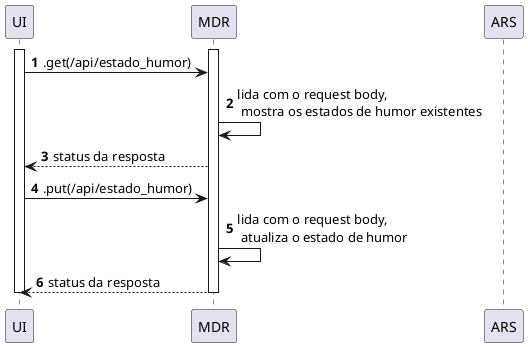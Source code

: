 @startuml
autonumber
'hide footbox

participant "UI" as ui
participant "MDR" as mdr
participant "ARS" as ars


activate ui
activate mdr
ui->mdr: .get(/api/estado_humor)
mdr->mdr: lida com o request body,\n mostra os estados de humor existentes
mdr-->ui: status da resposta
ui->mdr: .put(/api/estado_humor)
mdr->mdr: lida com o request body,\n atualiza o estado de humor
mdr-->ui: status da resposta
deactivate ui
deactivate mdr
@enduml